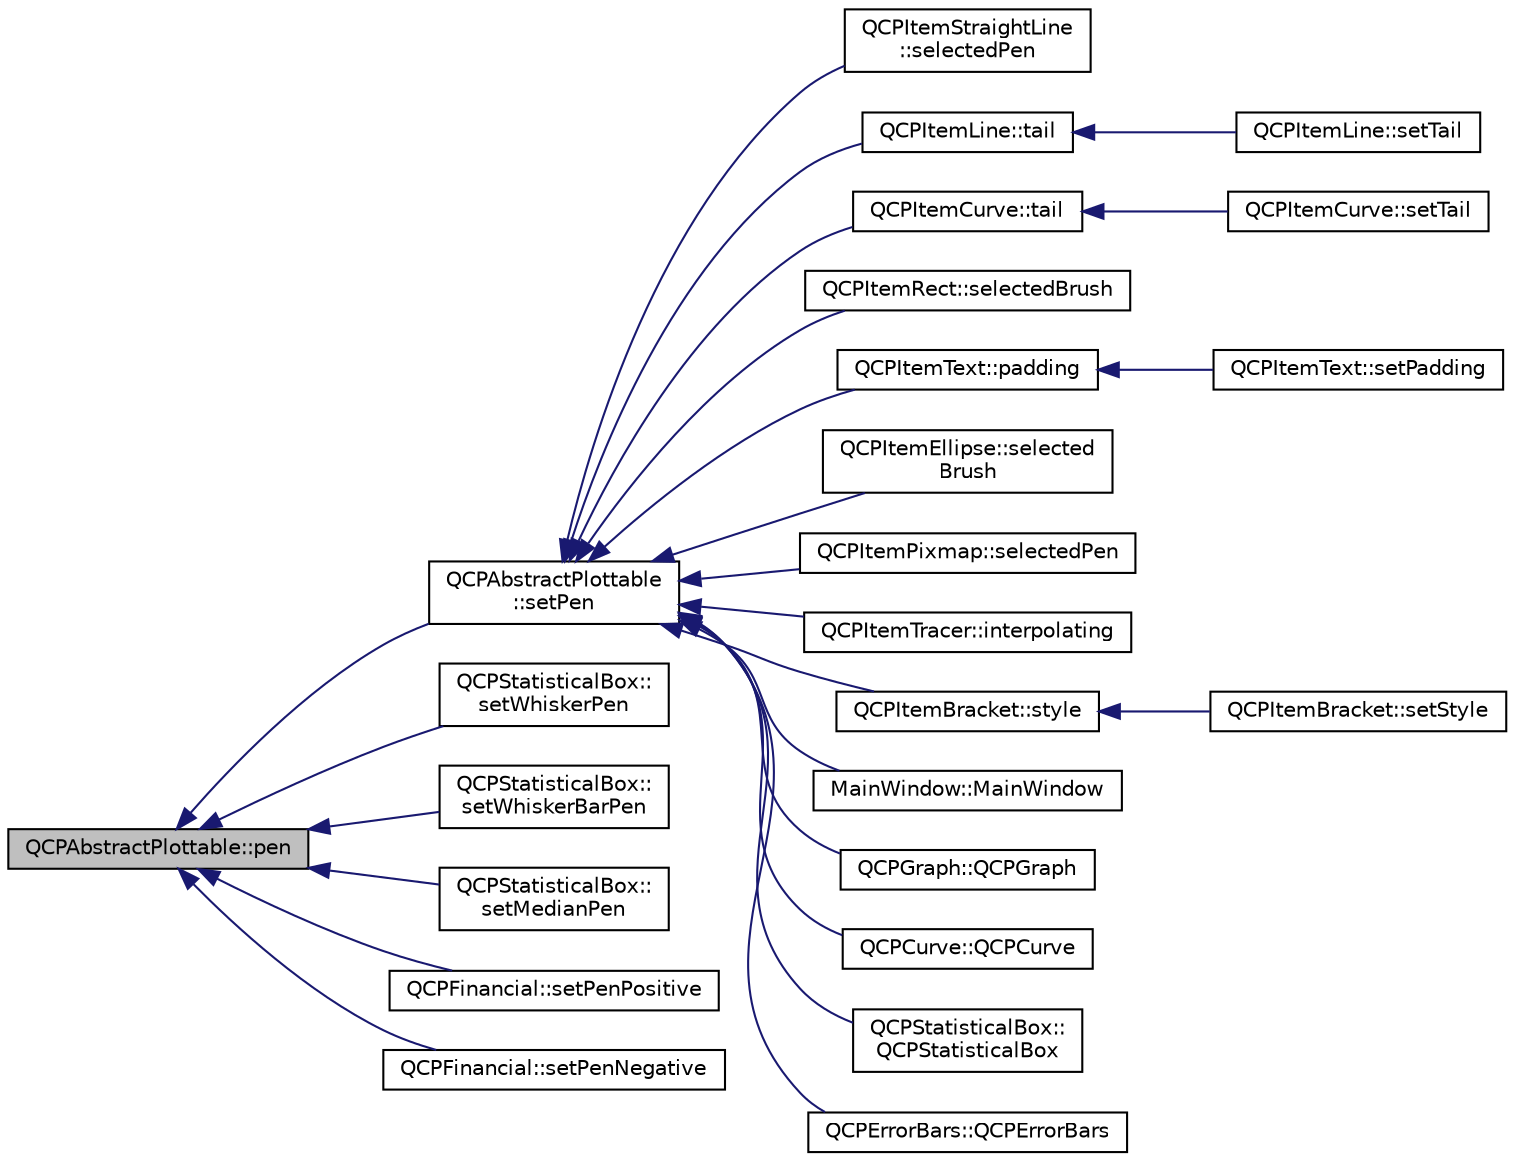 digraph "QCPAbstractPlottable::pen"
{
  edge [fontname="Helvetica",fontsize="10",labelfontname="Helvetica",labelfontsize="10"];
  node [fontname="Helvetica",fontsize="10",shape=record];
  rankdir="LR";
  Node292 [label="QCPAbstractPlottable::pen",height=0.2,width=0.4,color="black", fillcolor="grey75", style="filled", fontcolor="black"];
  Node292 -> Node293 [dir="back",color="midnightblue",fontsize="10",style="solid",fontname="Helvetica"];
  Node293 [label="QCPAbstractPlottable\l::setPen",height=0.2,width=0.4,color="black", fillcolor="white", style="filled",URL="$class_q_c_p_abstract_plottable.html#ab74b09ae4c0e7e13142fe4b5bf46cac7"];
  Node293 -> Node294 [dir="back",color="midnightblue",fontsize="10",style="solid",fontname="Helvetica"];
  Node294 [label="QCPItemStraightLine\l::selectedPen",height=0.2,width=0.4,color="black", fillcolor="white", style="filled",URL="$class_q_c_p_item_straight_line.html#ae4a4607045b1d0594f89eee448a31ff9"];
  Node293 -> Node295 [dir="back",color="midnightblue",fontsize="10",style="solid",fontname="Helvetica"];
  Node295 [label="QCPItemLine::tail",height=0.2,width=0.4,color="black", fillcolor="white", style="filled",URL="$class_q_c_p_item_line.html#ac085d3939ec11d7a4d592dc2ed578360"];
  Node295 -> Node296 [dir="back",color="midnightblue",fontsize="10",style="solid",fontname="Helvetica"];
  Node296 [label="QCPItemLine::setTail",height=0.2,width=0.4,color="black", fillcolor="white", style="filled",URL="$class_q_c_p_item_line.html#ac264222c3297a7efe33df9345c811a5f"];
  Node293 -> Node297 [dir="back",color="midnightblue",fontsize="10",style="solid",fontname="Helvetica"];
  Node297 [label="QCPItemCurve::tail",height=0.2,width=0.4,color="black", fillcolor="white", style="filled",URL="$class_q_c_p_item_curve.html#aaef82aa581f6996444028027d6829acc"];
  Node297 -> Node298 [dir="back",color="midnightblue",fontsize="10",style="solid",fontname="Helvetica"];
  Node298 [label="QCPItemCurve::setTail",height=0.2,width=0.4,color="black", fillcolor="white", style="filled",URL="$class_q_c_p_item_curve.html#ac3488d8b1a6489c845dc5bff3ef71124"];
  Node293 -> Node299 [dir="back",color="midnightblue",fontsize="10",style="solid",fontname="Helvetica"];
  Node299 [label="QCPItemRect::selectedBrush",height=0.2,width=0.4,color="black", fillcolor="white", style="filled",URL="$class_q_c_p_item_rect.html#a2b0a6852bc92d716c7e811c90de2c1a9"];
  Node293 -> Node300 [dir="back",color="midnightblue",fontsize="10",style="solid",fontname="Helvetica"];
  Node300 [label="QCPItemText::padding",height=0.2,width=0.4,color="black", fillcolor="white", style="filled",URL="$class_q_c_p_item_text.html#a5a598618350b40446d031fa9dc15fba7"];
  Node300 -> Node301 [dir="back",color="midnightblue",fontsize="10",style="solid",fontname="Helvetica"];
  Node301 [label="QCPItemText::setPadding",height=0.2,width=0.4,color="black", fillcolor="white", style="filled",URL="$class_q_c_p_item_text.html#aeea8a3e01f135f9dd0bb08f51db66310"];
  Node293 -> Node302 [dir="back",color="midnightblue",fontsize="10",style="solid",fontname="Helvetica"];
  Node302 [label="QCPItemEllipse::selected\lBrush",height=0.2,width=0.4,color="black", fillcolor="white", style="filled",URL="$class_q_c_p_item_ellipse.html#afeda9d8e2e6da216a3c3366d87e80feb"];
  Node293 -> Node303 [dir="back",color="midnightblue",fontsize="10",style="solid",fontname="Helvetica"];
  Node303 [label="QCPItemPixmap::selectedPen",height=0.2,width=0.4,color="black", fillcolor="white", style="filled",URL="$class_q_c_p_item_pixmap.html#a23806a20efcb172f0309e18809dc49d8"];
  Node293 -> Node304 [dir="back",color="midnightblue",fontsize="10",style="solid",fontname="Helvetica"];
  Node304 [label="QCPItemTracer::interpolating",height=0.2,width=0.4,color="black", fillcolor="white", style="filled",URL="$class_q_c_p_item_tracer.html#ae9ab6d72e0a35e1769c0b5a9b58181f2"];
  Node293 -> Node305 [dir="back",color="midnightblue",fontsize="10",style="solid",fontname="Helvetica"];
  Node305 [label="QCPItemBracket::style",height=0.2,width=0.4,color="black", fillcolor="white", style="filled",URL="$class_q_c_p_item_bracket.html#a600ad8c0a3193cc2f335db6039f2932d"];
  Node305 -> Node306 [dir="back",color="midnightblue",fontsize="10",style="solid",fontname="Helvetica"];
  Node306 [label="QCPItemBracket::setStyle",height=0.2,width=0.4,color="black", fillcolor="white", style="filled",URL="$class_q_c_p_item_bracket.html#a612dffa2373422eef8754d690add3703"];
  Node293 -> Node307 [dir="back",color="midnightblue",fontsize="10",style="solid",fontname="Helvetica"];
  Node307 [label="MainWindow::MainWindow",height=0.2,width=0.4,color="black", fillcolor="white", style="filled",URL="$class_main_window.html#a996c5a2b6f77944776856f08ec30858d",tooltip="Konstruktor parametryczny klasy MainWindow. "];
  Node293 -> Node308 [dir="back",color="midnightblue",fontsize="10",style="solid",fontname="Helvetica"];
  Node308 [label="QCPGraph::QCPGraph",height=0.2,width=0.4,color="black", fillcolor="white", style="filled",URL="$class_q_c_p_graph.html#a0393a38cf7183cbf46348eb6cf9a5a6c"];
  Node293 -> Node309 [dir="back",color="midnightblue",fontsize="10",style="solid",fontname="Helvetica"];
  Node309 [label="QCPCurve::QCPCurve",height=0.2,width=0.4,color="black", fillcolor="white", style="filled",URL="$class_q_c_p_curve.html#a36de58e2652b3fa47bdf9187d421d3ce"];
  Node293 -> Node310 [dir="back",color="midnightblue",fontsize="10",style="solid",fontname="Helvetica"];
  Node310 [label="QCPStatisticalBox::\lQCPStatisticalBox",height=0.2,width=0.4,color="black", fillcolor="white", style="filled",URL="$class_q_c_p_statistical_box.html#a75c2b3e7fcd0741cc981693a2ba63b27"];
  Node293 -> Node311 [dir="back",color="midnightblue",fontsize="10",style="solid",fontname="Helvetica"];
  Node311 [label="QCPErrorBars::QCPErrorBars",height=0.2,width=0.4,color="black", fillcolor="white", style="filled",URL="$class_q_c_p_error_bars.html#a5cdcc33e5f173780c3d657e96216e5c1"];
  Node292 -> Node312 [dir="back",color="midnightblue",fontsize="10",style="solid",fontname="Helvetica"];
  Node312 [label="QCPStatisticalBox::\lsetWhiskerPen",height=0.2,width=0.4,color="black", fillcolor="white", style="filled",URL="$class_q_c_p_statistical_box.html#a4a5034cb3b9b040444df05ab1684620b"];
  Node292 -> Node313 [dir="back",color="midnightblue",fontsize="10",style="solid",fontname="Helvetica"];
  Node313 [label="QCPStatisticalBox::\lsetWhiskerBarPen",height=0.2,width=0.4,color="black", fillcolor="white", style="filled",URL="$class_q_c_p_statistical_box.html#aa8d3e503897788e1abf68dc74b5f147f"];
  Node292 -> Node314 [dir="back",color="midnightblue",fontsize="10",style="solid",fontname="Helvetica"];
  Node314 [label="QCPStatisticalBox::\lsetMedianPen",height=0.2,width=0.4,color="black", fillcolor="white", style="filled",URL="$class_q_c_p_statistical_box.html#a7260ac55b669f5d0a74f16d5ca84c52c"];
  Node292 -> Node315 [dir="back",color="midnightblue",fontsize="10",style="solid",fontname="Helvetica"];
  Node315 [label="QCPFinancial::setPenPositive",height=0.2,width=0.4,color="black", fillcolor="white", style="filled",URL="$class_q_c_p_financial.html#ac58aa3adc7a35aab0088764b840683e5"];
  Node292 -> Node316 [dir="back",color="midnightblue",fontsize="10",style="solid",fontname="Helvetica"];
  Node316 [label="QCPFinancial::setPenNegative",height=0.2,width=0.4,color="black", fillcolor="white", style="filled",URL="$class_q_c_p_financial.html#afe5c07e94ccea01a75b3a2476993c346"];
}

